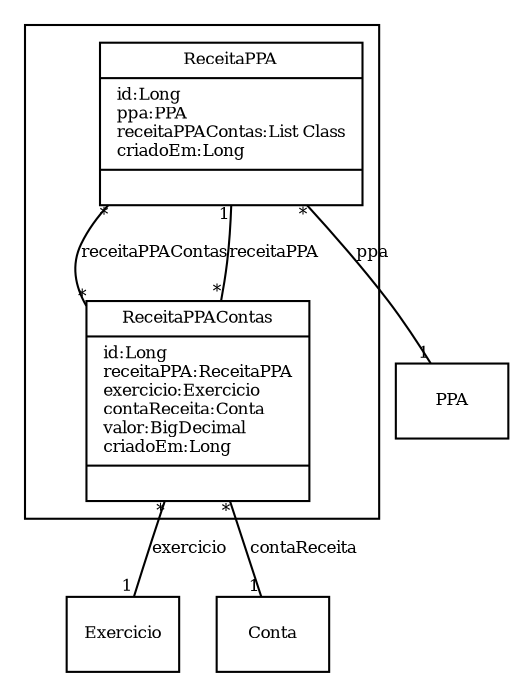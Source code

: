digraph G{
fontname = "Times-Roman"
fontsize = 8

node [
        fontname = "Times-Roman"
        fontsize = 8
        shape = "record"
]

edge [
        fontname = "Times-Roman"
        fontsize = 8
]

subgraph clusterPREVISAO_RECEITA_PPA
{
ReceitaPPA [label = "{ReceitaPPA|id:Long\lppa:PPA\lreceitaPPAContas:List Class\lcriadoEm:Long\l|\l}"]
ReceitaPPAContas [label = "{ReceitaPPAContas|id:Long\lreceitaPPA:ReceitaPPA\lexercicio:Exercicio\lcontaReceita:Conta\lvalor:BigDecimal\lcriadoEm:Long\l|\l}"]
}
edge [arrowhead = "none" headlabel = "1" taillabel = "*"] ReceitaPPA -> PPA [label = "ppa"]
edge [arrowhead = "none" headlabel = "*" taillabel = "*"] ReceitaPPA -> ReceitaPPAContas [label = "receitaPPAContas"]
edge [arrowhead = "none" headlabel = "1" taillabel = "*"] ReceitaPPAContas -> ReceitaPPA [label = "receitaPPA"]
edge [arrowhead = "none" headlabel = "1" taillabel = "*"] ReceitaPPAContas -> Exercicio [label = "exercicio"]
edge [arrowhead = "none" headlabel = "1" taillabel = "*"] ReceitaPPAContas -> Conta [label = "contaReceita"]
}
